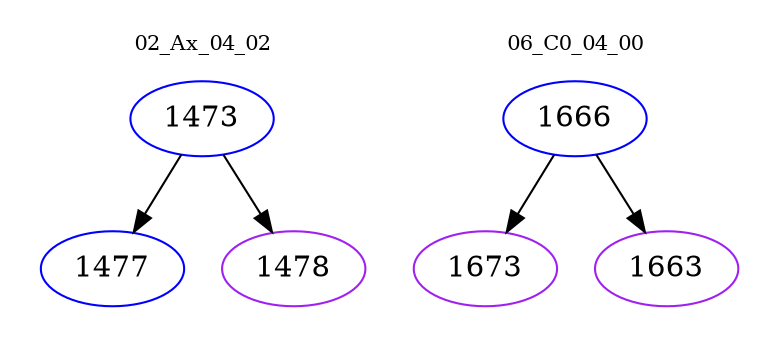 digraph{
subgraph cluster_0 {
color = white
label = "02_Ax_04_02";
fontsize=10;
T0_1473 [label="1473", color="blue"]
T0_1473 -> T0_1477 [color="black"]
T0_1477 [label="1477", color="blue"]
T0_1473 -> T0_1478 [color="black"]
T0_1478 [label="1478", color="purple"]
}
subgraph cluster_1 {
color = white
label = "06_C0_04_00";
fontsize=10;
T1_1666 [label="1666", color="blue"]
T1_1666 -> T1_1673 [color="black"]
T1_1673 [label="1673", color="purple"]
T1_1666 -> T1_1663 [color="black"]
T1_1663 [label="1663", color="purple"]
}
}
